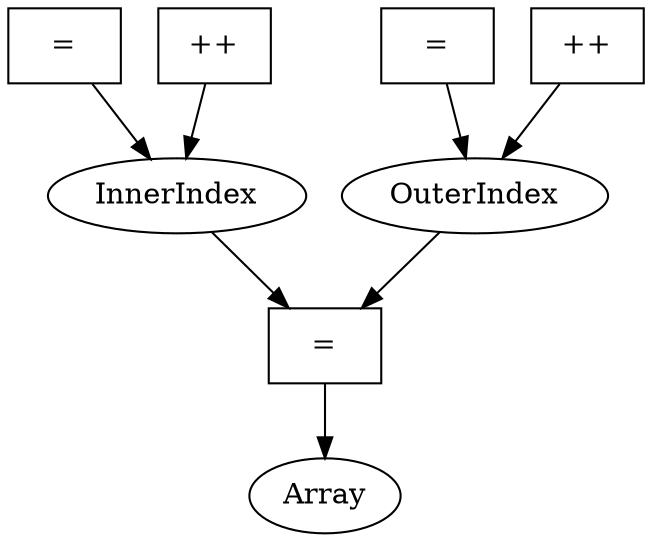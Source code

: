 digraph Initialize_DFG {
    node [shape=ellipse];
    OuterIndex [label="OuterIndex"];
    InnerIndex [label="InnerIndex"];
    Array [label="Array"];
    node [shape=box];
    AssignOuter [label="="];
    AssignInner [label="="];
    AssignArray [label="="];
    IncInner [label="++"];
    IncOuter [label="++"];
    AssignOuter -> OuterIndex;
    AssignInner -> InnerIndex;
    OuterIndex -> AssignArray;
    InnerIndex -> AssignArray;
    AssignArray -> Array;
    IncInner -> InnerIndex;
    IncOuter -> OuterIndex;
}